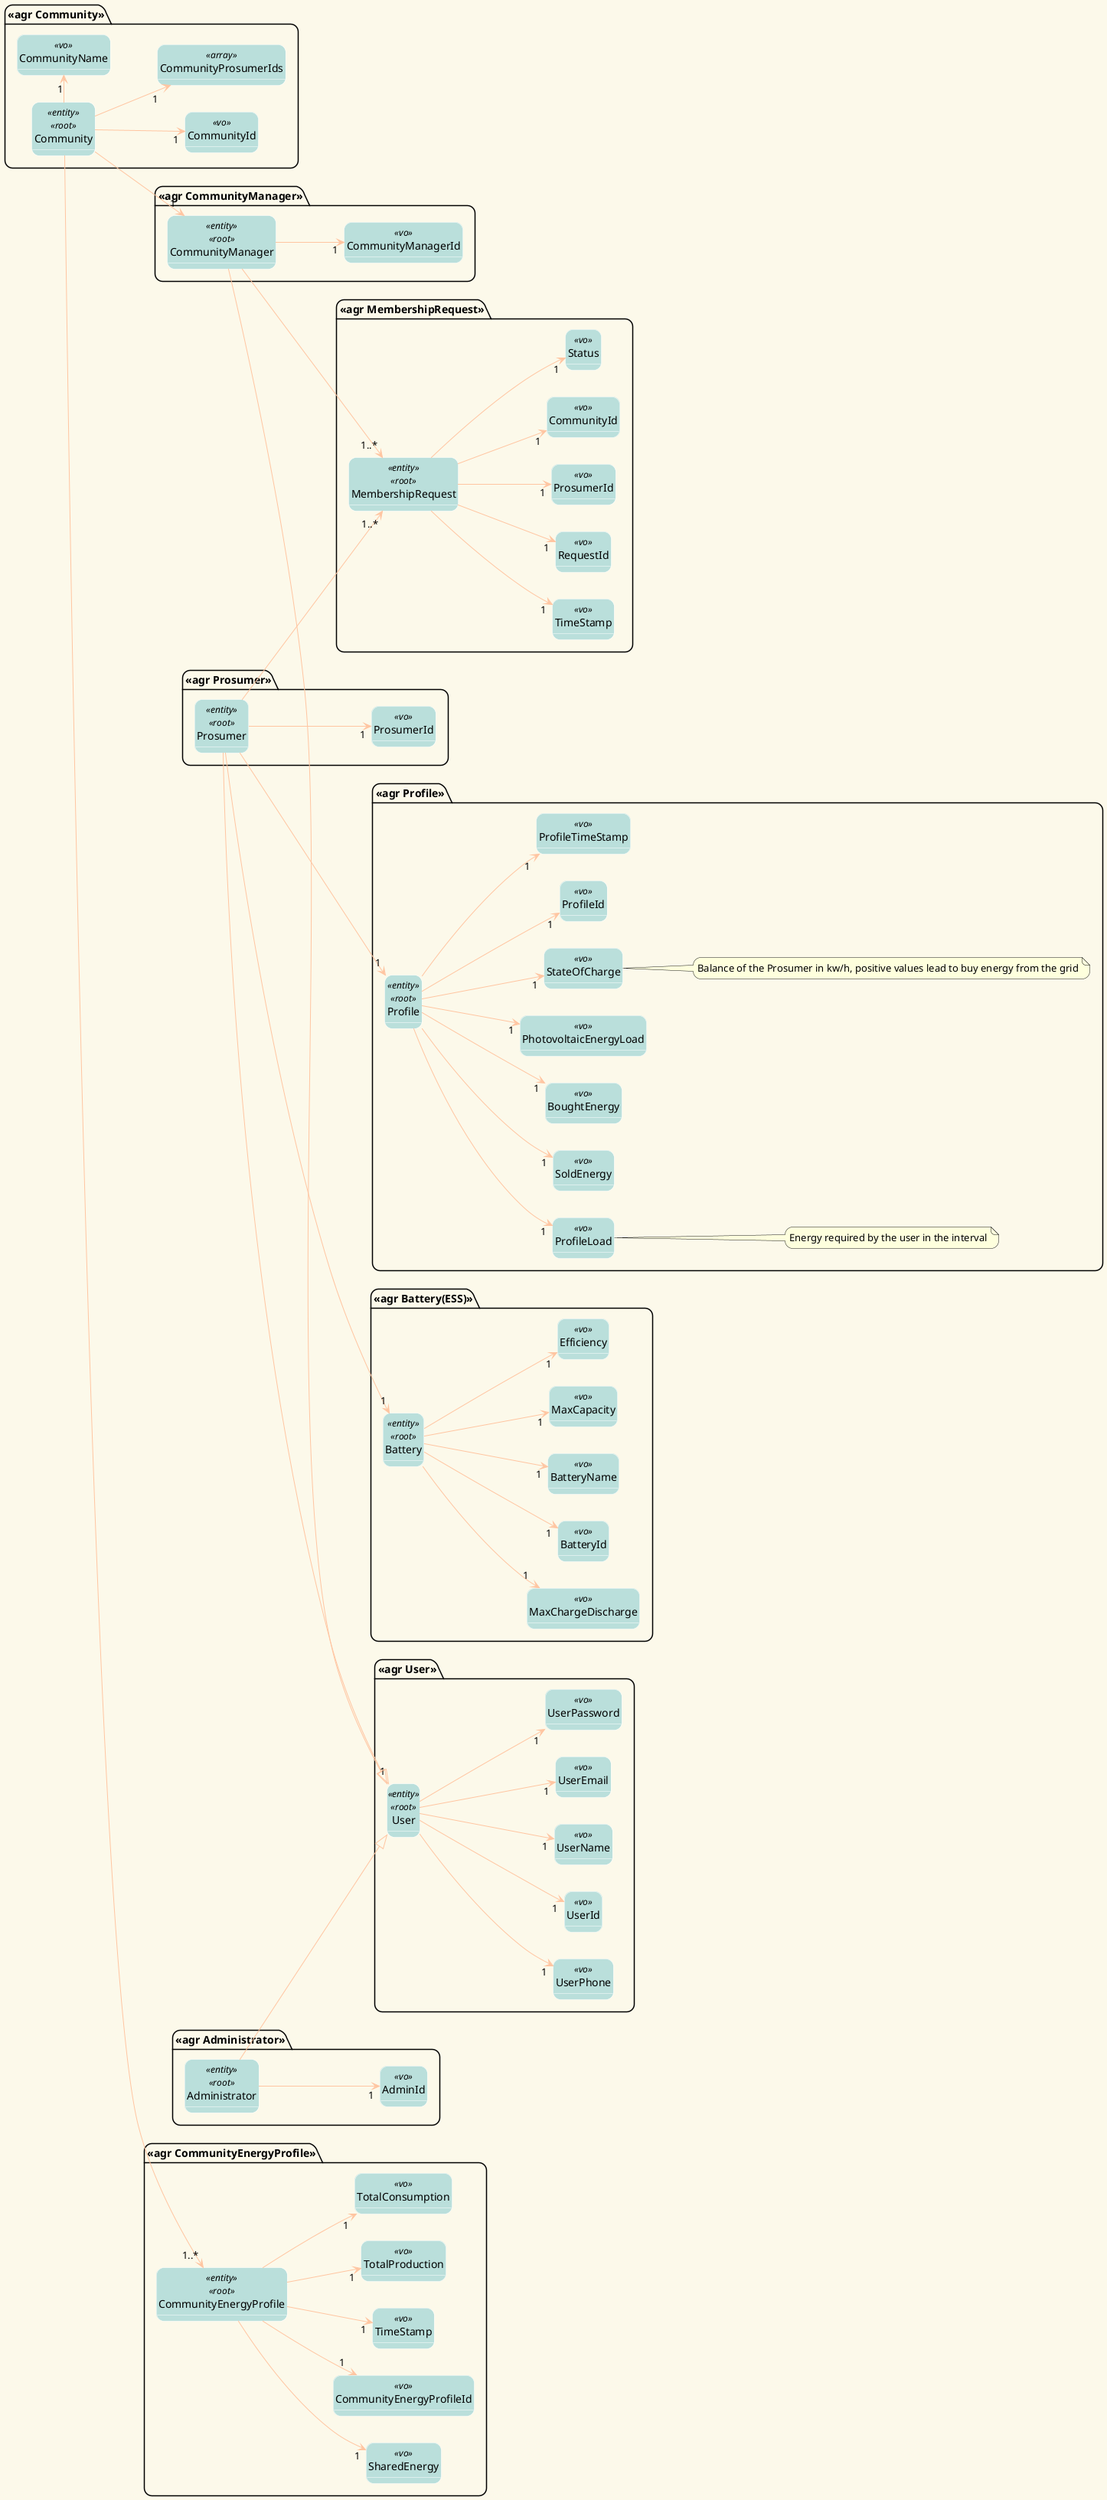 @startuml DDD

hide circle
hide fields
' ======= layout =========
skinparam backgroundColor #fcf9ea
skinparam titleBorderRoundCorner 15
skinparam titleFontSize 30
skinparam classAttributeIconSize 0
skinparam titleFontName Arial Black
skinparam titleFontColor #f8a978
skinparam roundcorner 20
skinparam stereotypeCBackgroundColor ffc5a1
left to right direction

skinparam class {

ArrowColor ffc5a1
BorderColor White
BackgroundColor badfdb
BackgroundColor<<Event>> skyblue
BackgroundColor<<Service>> Moccasin
}
left to right direction

package "<<agr Prosumer>>"{
    class Prosumer<<entity>><<root>>{}
    class ProsumerId<<vo>>{}


    Prosumer --> "1" ProsumerId

    
}

package "<<agr Profile>>"{
    class Profile<<entity>><<root>>{

    }
    class ProfileId<<vo>>{}
    class ProfileTimeStamp<<vo>>{}
    class ProfileLoad<<vo>>{} 
    class SoldEnergy<<vo>>{}
    class BoughtEnergy<<vo>>{}
    class PhotovoltaicEnergyLoad<<vo>>{}
    class StateOfCharge<<vo>>{}

    note right{
        Balance of the Prosumer in kw/h, positive values lead to buy energy from the grid
    }

    Prosumer --> "1" Profile
    Profile --> "1" ProfileTimeStamp
    Profile --> "1" ProfileId
    Profile --> "1" ProfileLoad

    Profile --> "1" SoldEnergy
    Profile --> "1" BoughtEnergy
    Profile --> "1" PhotovoltaicEnergyLoad
    Profile --> "1" StateOfCharge
    
    note right of ProfileLoad
    Energy required by the user in the interval
    end note 
    
}


package "<<agr User>>"{
    class User<<entity>><<root>>{

    }
    class UserId<<vo>>{}
    class UserName<<vo>>{}
    class UserEmail<<vo>>{}
    class UserPassword<<vo>>{}
    class UserPhone<<vo>>{}

    User --> "1" UserId
    User --> "1" UserName
    User --> "1" UserEmail
    User --> "1" UserPassword
    User --> "1" UserPhone
    Prosumer --|> "1" User
}

package "<<agr Administrator>>"{
    class Administrator<<entity>><<root>>{

    }
    class AdminId<<vo>>{}

    Administrator --|> User
   Administrator--> "1" AdminId
}

package "<<agr CommunityManager>>"{
    class CommunityManager<<entity>><<root>>{}
    class CommunityManagerId <<vo>>
     CommunityManager --|> User
     CommunityManager --> "1" CommunityManagerId
}



package "<<agr Battery(ESS)>>"{
    class Battery<<entity>><<root>>{}
    class BatteryId<<vo>>{}
    class BatteryName<<vo>>{}
    class MaxCapacity<<vo>>{}
    class Efficiency<<vo>>{}
    class MaxChargeDischarge <<vo>>{}
    

    Prosumer --> "1" Battery
    Battery --> "1" BatteryId
    Battery --> "1" BatteryName
    Battery --> "1" MaxCapacity
    Battery --> "1" Efficiency
    Battery --> "1" MaxChargeDischarge
}


package "<<agr Community>>"{
    class Community<<entity>><<root>>{

    }
    class CommunityId<<vo>>{}
    class CommunityName<<vo>>{}
    class CommunityProsumerIds<<array>>{
    }
    Community --> "1" CommunityId
    Community -> "1" CommunityName
    Community --> "1" CommunityProsumerIds
    Community --> "1" CommunityManager
}

package "<<agr MembershipRequest>>" {
    class MembershipRequest<<entity>><<root>>{}
    class RequestId<<vo>>{}
    class ProsumerId<<vo>>{}
    class CommunityId<<vo>>{}
    class Status<<vo>>{}
    class TimeStamp<<vo>>{}

    MembershipRequest --> "1" RequestId
    MembershipRequest --> "1" ProsumerId
    MembershipRequest --> "1" CommunityId
    MembershipRequest --> "1" Status
    MembershipRequest --> "1" TimeStamp
    Prosumer --> "1..*" MembershipRequest
    CommunityManager --> "1..*" MembershipRequest
}

package "<<agr CommunityEnergyProfile>>" {
    class CommunityEnergyProfile<<entity>><<root>>{}
    class CommunityEnergyProfileId<<vo>>{}
    class TimeStamp<<vo>>{}
    class TotalProduction<<vo>>{}
    class TotalConsumption<<vo>>{}
    class SharedEnergy<<vo>>{}

    CommunityEnergyProfile --> "1" CommunityEnergyProfileId
    CommunityEnergyProfile --> "1" TimeStamp
    CommunityEnergyProfile --> "1" TotalProduction
    CommunityEnergyProfile --> "1" TotalConsumption
    CommunityEnergyProfile --> "1" SharedEnergy
    Community --> "1..*" CommunityEnergyProfile
}

@enduml